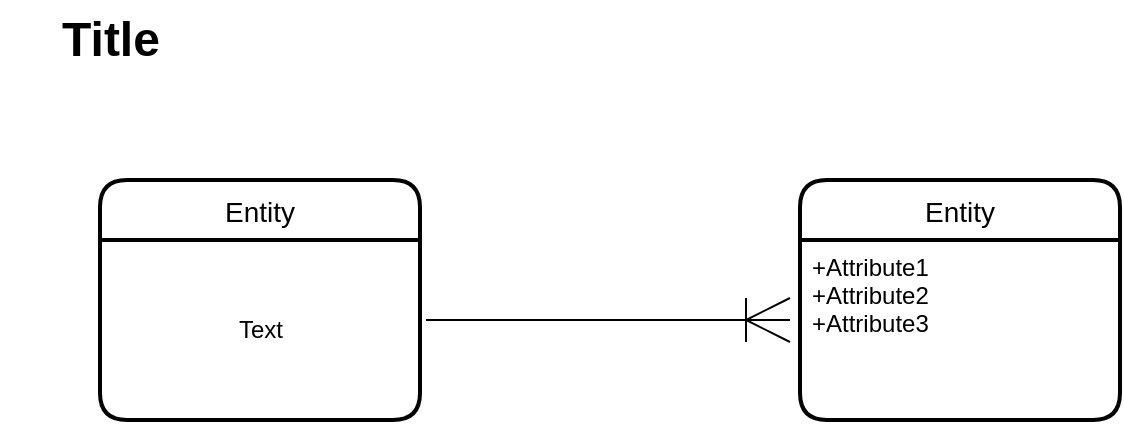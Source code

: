 <mxfile>
    <diagram id="YSqYfsjy77_9Uu2pPRxK" name="ページ1">
        <mxGraphModel dx="1208" dy="523" grid="1" gridSize="10" guides="1" tooltips="1" connect="1" arrows="1" fold="1" page="1" pageScale="1" pageWidth="827" pageHeight="1169" math="0" shadow="0">
            <root>
                <mxCell id="0"/>
                <mxCell id="1" parent="0"/>
                <mxCell id="2" value="Entity" style="swimlane;childLayout=stackLayout;horizontal=1;startSize=30;horizontalStack=0;rounded=1;fontSize=14;fontStyle=0;strokeWidth=2;resizeParent=0;resizeLast=1;shadow=0;dashed=0;align=center;" parent="1" vertex="1">
                    <mxGeometry x="490" y="350" width="160" height="120" as="geometry">
                        <mxRectangle x="490" y="350" width="70" height="30" as="alternateBounds"/>
                    </mxGeometry>
                </mxCell>
                <mxCell id="3" value="+Attribute1&#10;+Attribute2&#10;+Attribute3" style="align=left;strokeColor=none;fillColor=none;spacingLeft=4;fontSize=12;verticalAlign=top;resizable=0;rotatable=0;part=1;" parent="2" vertex="1">
                    <mxGeometry y="30" width="160" height="90" as="geometry"/>
                </mxCell>
                <mxCell id="4" value="Entity" style="swimlane;childLayout=stackLayout;horizontal=1;startSize=30;horizontalStack=0;rounded=1;fontSize=14;fontStyle=0;strokeWidth=2;resizeParent=0;resizeLast=1;shadow=0;dashed=0;align=center;" parent="1" vertex="1">
                    <mxGeometry x="140" y="350" width="160" height="120" as="geometry">
                        <mxRectangle x="140" y="350" width="70" height="30" as="alternateBounds"/>
                    </mxGeometry>
                </mxCell>
                <mxCell id="9" value="Text" style="text;html=1;align=center;verticalAlign=middle;resizable=0;points=[];autosize=1;" vertex="1" parent="4">
                    <mxGeometry y="30" width="160" height="90" as="geometry"/>
                </mxCell>
                <mxCell id="8" value="" style="edgeStyle=entityRelationEdgeStyle;fontSize=12;html=1;endArrow=ERoneToMany;strokeWidth=1;endSize=20;" parent="1" edge="1">
                    <mxGeometry width="100" height="100" relative="1" as="geometry">
                        <mxPoint x="303" y="420" as="sourcePoint"/>
                        <mxPoint x="485" y="420" as="targetPoint"/>
                    </mxGeometry>
                </mxCell>
                <mxCell id="10" value="Title" style="text;strokeColor=none;fillColor=none;html=1;fontSize=24;fontStyle=1;verticalAlign=middle;align=center;" vertex="1" parent="1">
                    <mxGeometry x="90" y="260" width="110" height="40" as="geometry"/>
                </mxCell>
            </root>
        </mxGraphModel>
    </diagram>
</mxfile>